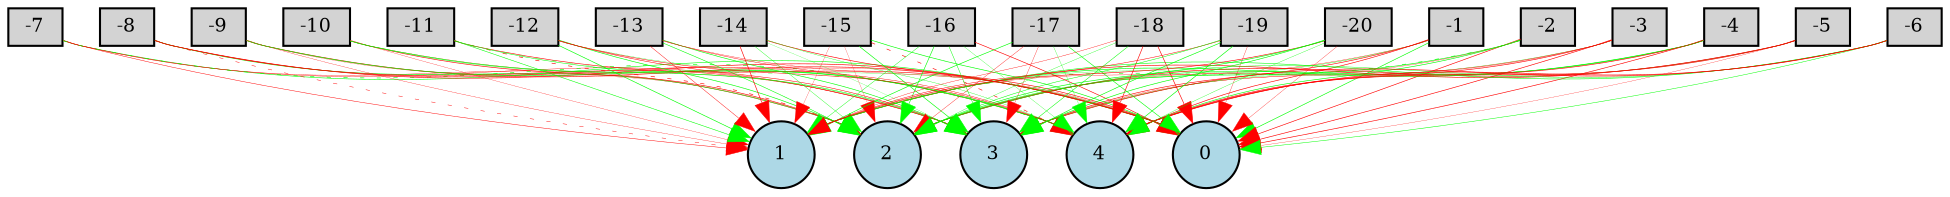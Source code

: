 digraph {
	node [fontsize=9 height=0.2 shape=circle width=0.2]
	-1 [fillcolor=lightgray shape=box style=filled]
	-2 [fillcolor=lightgray shape=box style=filled]
	-3 [fillcolor=lightgray shape=box style=filled]
	-4 [fillcolor=lightgray shape=box style=filled]
	-5 [fillcolor=lightgray shape=box style=filled]
	-6 [fillcolor=lightgray shape=box style=filled]
	-7 [fillcolor=lightgray shape=box style=filled]
	-8 [fillcolor=lightgray shape=box style=filled]
	-9 [fillcolor=lightgray shape=box style=filled]
	-10 [fillcolor=lightgray shape=box style=filled]
	-11 [fillcolor=lightgray shape=box style=filled]
	-12 [fillcolor=lightgray shape=box style=filled]
	-13 [fillcolor=lightgray shape=box style=filled]
	-14 [fillcolor=lightgray shape=box style=filled]
	-15 [fillcolor=lightgray shape=box style=filled]
	-16 [fillcolor=lightgray shape=box style=filled]
	-17 [fillcolor=lightgray shape=box style=filled]
	-18 [fillcolor=lightgray shape=box style=filled]
	-19 [fillcolor=lightgray shape=box style=filled]
	-20 [fillcolor=lightgray shape=box style=filled]
	0 [fillcolor=lightblue style=filled]
	1 [fillcolor=lightblue style=filled]
	2 [fillcolor=lightblue style=filled]
	3 [fillcolor=lightblue style=filled]
	4 [fillcolor=lightblue style=filled]
	-1 -> 0 [color=green penwidth=0.2951624634725857 style=solid]
	-1 -> 1 [color=red penwidth=0.1606698106234591 style=solid]
	-1 -> 2 [color=green penwidth=0.17980622339211577 style=solid]
	-1 -> 3 [color=red penwidth=0.29018257105217937 style=solid]
	-1 -> 4 [color=red penwidth=0.2980946274373929 style=solid]
	-2 -> 0 [color=red penwidth=0.30000000000000004 style=solid]
	-2 -> 1 [color=green penwidth=0.2979559472115321 style=dotted]
	-2 -> 2 [color=green penwidth=0.29899190965862077 style=solid]
	-2 -> 3 [color=red penwidth=0.137548745267456 style=solid]
	-2 -> 4 [color=green penwidth=0.2971747544009028 style=solid]
	-3 -> 0 [color=red penwidth=0.29985743462262304 style=solid]
	-3 -> 1 [color=green penwidth=0.1437532765168527 style=solid]
	-3 -> 2 [color=red penwidth=0.17448359100293948 style=solid]
	-3 -> 3 [color=red penwidth=0.12854830680339066 style=solid]
	-3 -> 4 [color=red penwidth=0.2912987544601926 style=solid]
	-4 -> 0 [color=red penwidth=0.30000000000000004 style=solid]
	-4 -> 1 [color=green penwidth=0.2983667322450309 style=solid]
	-4 -> 2 [color=green penwidth=0.25740355210760935 style=solid]
	-4 -> 3 [color=green penwidth=0.15546628545962737 style=solid]
	-4 -> 4 [color=red penwidth=0.30000000000000004 style=solid]
	-5 -> 0 [color=red penwidth=0.1236170358922836 style=solid]
	-5 -> 1 [color=red penwidth=0.29566571034356337 style=solid]
	-5 -> 2 [color=red penwidth=0.2979287813046011 style=solid]
	-5 -> 3 [color=green penwidth=0.10153006214409324 style=solid]
	-5 -> 4 [color=red penwidth=0.29083994992306783 style=solid]
	-6 -> 0 [color=green penwidth=0.22546373362156924 style=solid]
	-6 -> 1 [color=green penwidth=0.25944998107751593 style=solid]
	-6 -> 2 [color=green penwidth=0.1996299259475272 style=solid]
	-6 -> 3 [color=red penwidth=0.29802888855213655 style=solid]
	-6 -> 4 [color=red penwidth=0.30000000000000004 style=solid]
	-7 -> 0 [color=green penwidth=0.26708486804535414 style=solid]
	-7 -> 1 [color=red penwidth=0.22039502860098786 style=solid]
	-7 -> 2 [color=red penwidth=0.17042086058943637 style=solid]
	-7 -> 3 [color=red penwidth=0.1873247364600381 style=solid]
	-7 -> 4 [color=green penwidth=0.29709046724824484 style=dotted]
	-8 -> 0 [color=red penwidth=0.30000000000000004 style=solid]
	-8 -> 1 [color=red penwidth=0.216989584240809 style=dotted]
	-8 -> 2 [color=green penwidth=0.2947480938127669 style=solid]
	-8 -> 3 [color=red penwidth=0.24089427376586361 style=solid]
	-8 -> 4 [color=red penwidth=0.2322453332897102 style=solid]
	-9 -> 0 [color=red penwidth=0.2964505226011033 style=solid]
	-9 -> 1 [color=red penwidth=0.14080482745205442 style=solid]
	-9 -> 2 [color=red penwidth=0.10025756527262691 style=solid]
	-9 -> 3 [color=red penwidth=0.10410121173715003 style=solid]
	-9 -> 4 [color=green penwidth=0.30000000000000004 style=solid]
	-10 -> 0 [color=red penwidth=0.12556438274512713 style=solid]
	-10 -> 1 [color=red penwidth=0.1303399815092971 style=solid]
	-10 -> 2 [color=red penwidth=0.2966285072258561 style=solid]
	-10 -> 3 [color=green penwidth=0.14188949431230047 style=solid]
	-10 -> 4 [color=green penwidth=0.30000000000000004 style=solid]
	-11 -> 0 [color=red penwidth=0.2828261555277083 style=solid]
	-11 -> 1 [color=green penwidth=0.25880900953175234 style=solid]
	-11 -> 2 [color=red penwidth=0.29997778241626194 style=dotted]
	-11 -> 3 [color=green penwidth=0.24266701697993728 style=solid]
	-11 -> 4 [color=green penwidth=0.1537743348587436 style=dotted]
	-12 -> 0 [color=green penwidth=0.12676086137975057 style=solid]
	-12 -> 1 [color=green penwidth=0.29955323188975846 style=solid]
	-12 -> 2 [color=green penwidth=0.30000000000000004 style=solid]
	-12 -> 3 [color=red penwidth=0.2449887439469236 style=solid]
	-12 -> 4 [color=red penwidth=0.2377330406338611 style=solid]
	-13 -> 0 [color=red penwidth=0.15289867272332877 style=solid]
	-13 -> 1 [color=red penwidth=0.20444734837592562 style=solid]
	-13 -> 2 [color=green penwidth=0.26815734307106553 style=solid]
	-13 -> 3 [color=green penwidth=0.29355800085128325 style=solid]
	-13 -> 4 [color=red penwidth=0.20207507637657207 style=solid]
	-14 -> 0 [color=red penwidth=0.2979307515829988 style=solid]
	-14 -> 1 [color=red penwidth=0.2964239313647376 style=solid]
	-14 -> 2 [color=green penwidth=0.17328841580037932 style=solid]
	-14 -> 3 [color=green penwidth=0.10275046312292331 style=solid]
	-14 -> 4 [color=green penwidth=0.15887893699872846 style=solid]
	-15 -> 0 [color=green penwidth=0.2993784734718523 style=solid]
	-15 -> 1 [color=red penwidth=0.1117969063360466 style=solid]
	-15 -> 2 [color=red penwidth=0.1041458345112279 style=solid]
	-15 -> 3 [color=green penwidth=0.2967825919443976 style=solid]
	-15 -> 4 [color=red penwidth=0.29368915387207567 style=dotted]
	-16 -> 0 [color=red penwidth=0.29775178881480213 style=solid]
	-16 -> 1 [color=green penwidth=0.19723886042939254 style=solid]
	-16 -> 2 [color=green penwidth=0.28564665837641023 style=solid]
	-16 -> 3 [color=green penwidth=0.22190057682853215 style=solid]
	-16 -> 4 [color=green penwidth=0.13304516777267408 style=solid]
	-17 -> 0 [color=green penwidth=0.2804842329734856 style=solid]
	-17 -> 1 [color=green penwidth=0.2974391398940178 style=solid]
	-17 -> 2 [color=red penwidth=0.1685532272235283 style=solid]
	-17 -> 3 [color=red penwidth=0.1538283497512309 style=solid]
	-17 -> 4 [color=green penwidth=0.1352720226234248 style=solid]
	-18 -> 0 [color=red penwidth=0.30000000000000004 style=solid]
	-18 -> 1 [color=red penwidth=0.17289942240909506 style=solid]
	-18 -> 2 [color=green penwidth=0.15819619261301565 style=solid]
	-18 -> 3 [color=green penwidth=0.2433554786127344 style=solid]
	-18 -> 4 [color=red penwidth=0.2925484455076769 style=solid]
	-19 -> 0 [color=red penwidth=0.15005403476460888 style=solid]
	-19 -> 1 [color=red penwidth=0.2297926427092998 style=solid]
	-19 -> 2 [color=green penwidth=0.2384931152659484 style=solid]
	-19 -> 3 [color=green penwidth=0.297756059953337 style=solid]
	-19 -> 4 [color=green penwidth=0.30000000000000004 style=solid]
	-20 -> 0 [color=red penwidth=0.14109054835855211 style=solid]
	-20 -> 1 [color=red penwidth=0.28819416376214047 style=solid]
	-20 -> 2 [color=green penwidth=0.30000000000000004 style=solid]
	-20 -> 3 [color=green penwidth=0.30000000000000004 style=solid]
	-20 -> 4 [color=green penwidth=0.15341392236579196 style=solid]
}
